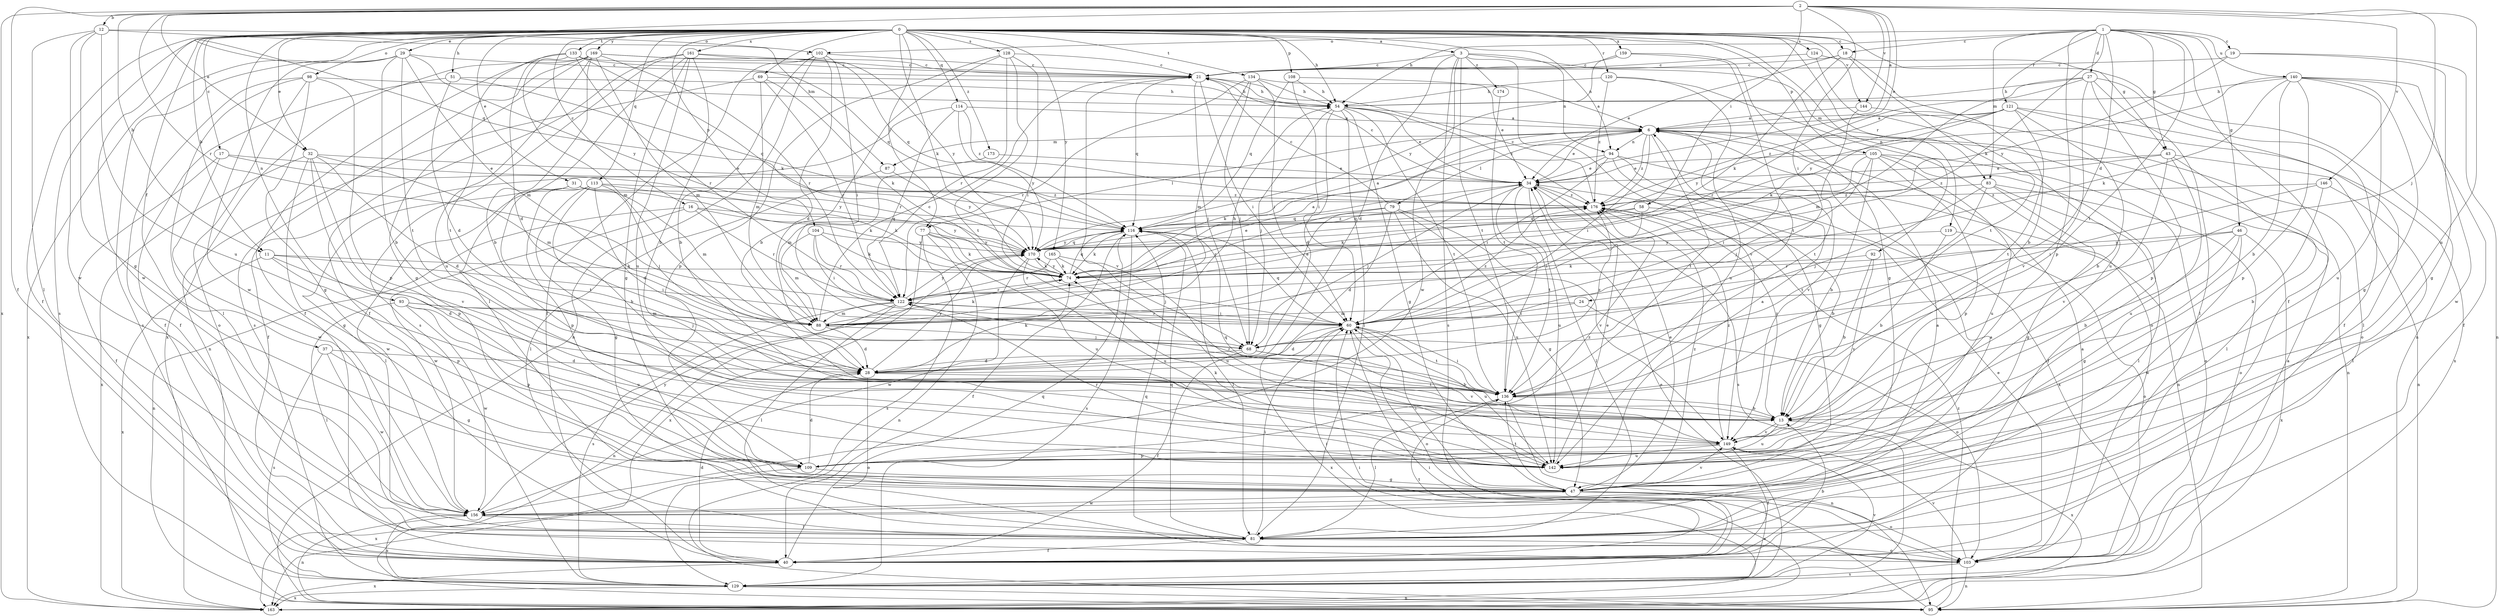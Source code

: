 strict digraph  {
0;
1;
2;
3;
6;
11;
12;
13;
16;
17;
18;
19;
21;
24;
27;
28;
29;
31;
32;
34;
37;
40;
43;
46;
47;
51;
54;
58;
60;
68;
69;
74;
77;
79;
81;
83;
87;
88;
92;
93;
94;
95;
98;
102;
103;
104;
105;
108;
109;
113;
114;
116;
119;
120;
121;
122;
124;
128;
129;
133;
134;
136;
140;
142;
144;
146;
149;
156;
159;
161;
163;
165;
169;
170;
173;
174;
176;
0 -> 3  [label=a];
0 -> 11  [label=b];
0 -> 16  [label=c];
0 -> 17  [label=c];
0 -> 18  [label=c];
0 -> 29  [label=e];
0 -> 31  [label=e];
0 -> 32  [label=e];
0 -> 37  [label=f];
0 -> 40  [label=f];
0 -> 43  [label=g];
0 -> 51  [label=h];
0 -> 54  [label=h];
0 -> 69  [label=k];
0 -> 74  [label=k];
0 -> 77  [label=l];
0 -> 92  [label=n];
0 -> 93  [label=n];
0 -> 94  [label=n];
0 -> 98  [label=o];
0 -> 104  [label=p];
0 -> 105  [label=p];
0 -> 108  [label=p];
0 -> 113  [label=q];
0 -> 114  [label=q];
0 -> 119  [label=r];
0 -> 120  [label=r];
0 -> 124  [label=s];
0 -> 128  [label=s];
0 -> 129  [label=s];
0 -> 133  [label=t];
0 -> 134  [label=t];
0 -> 144  [label=v];
0 -> 156  [label=w];
0 -> 159  [label=x];
0 -> 161  [label=x];
0 -> 165  [label=y];
0 -> 169  [label=y];
0 -> 173  [label=z];
1 -> 18  [label=c];
1 -> 19  [label=c];
1 -> 24  [label=d];
1 -> 27  [label=d];
1 -> 40  [label=f];
1 -> 43  [label=g];
1 -> 46  [label=g];
1 -> 54  [label=h];
1 -> 74  [label=k];
1 -> 83  [label=m];
1 -> 102  [label=o];
1 -> 109  [label=p];
1 -> 121  [label=r];
1 -> 136  [label=t];
1 -> 140  [label=u];
2 -> 6  [label=a];
2 -> 11  [label=b];
2 -> 12  [label=b];
2 -> 32  [label=e];
2 -> 34  [label=e];
2 -> 40  [label=f];
2 -> 58  [label=i];
2 -> 60  [label=i];
2 -> 68  [label=j];
2 -> 116  [label=q];
2 -> 122  [label=r];
2 -> 142  [label=u];
2 -> 144  [label=v];
2 -> 146  [label=v];
2 -> 163  [label=x];
3 -> 21  [label=c];
3 -> 28  [label=d];
3 -> 83  [label=m];
3 -> 94  [label=n];
3 -> 129  [label=s];
3 -> 136  [label=t];
3 -> 149  [label=v];
3 -> 156  [label=w];
3 -> 174  [label=z];
6 -> 34  [label=e];
6 -> 60  [label=i];
6 -> 77  [label=l];
6 -> 79  [label=l];
6 -> 87  [label=m];
6 -> 94  [label=n];
6 -> 95  [label=n];
6 -> 136  [label=t];
6 -> 149  [label=v];
6 -> 176  [label=z];
11 -> 28  [label=d];
11 -> 60  [label=i];
11 -> 74  [label=k];
11 -> 109  [label=p];
11 -> 163  [label=x];
12 -> 47  [label=g];
12 -> 81  [label=l];
12 -> 87  [label=m];
12 -> 102  [label=o];
12 -> 142  [label=u];
12 -> 156  [label=w];
13 -> 142  [label=u];
13 -> 149  [label=v];
13 -> 163  [label=x];
13 -> 176  [label=z];
16 -> 95  [label=n];
16 -> 116  [label=q];
16 -> 122  [label=r];
16 -> 156  [label=w];
16 -> 170  [label=y];
17 -> 34  [label=e];
17 -> 40  [label=f];
17 -> 156  [label=w];
17 -> 170  [label=y];
18 -> 13  [label=b];
18 -> 21  [label=c];
18 -> 34  [label=e];
18 -> 74  [label=k];
18 -> 136  [label=t];
19 -> 21  [label=c];
19 -> 47  [label=g];
19 -> 95  [label=n];
19 -> 170  [label=y];
21 -> 54  [label=h];
21 -> 60  [label=i];
21 -> 68  [label=j];
21 -> 116  [label=q];
21 -> 149  [label=v];
24 -> 60  [label=i];
24 -> 88  [label=m];
24 -> 103  [label=o];
27 -> 40  [label=f];
27 -> 54  [label=h];
27 -> 81  [label=l];
27 -> 88  [label=m];
27 -> 109  [label=p];
27 -> 122  [label=r];
27 -> 149  [label=v];
28 -> 74  [label=k];
28 -> 103  [label=o];
28 -> 136  [label=t];
28 -> 170  [label=y];
28 -> 176  [label=z];
29 -> 13  [label=b];
29 -> 21  [label=c];
29 -> 88  [label=m];
29 -> 129  [label=s];
29 -> 136  [label=t];
29 -> 156  [label=w];
29 -> 163  [label=x];
29 -> 170  [label=y];
31 -> 74  [label=k];
31 -> 81  [label=l];
31 -> 88  [label=m];
31 -> 136  [label=t];
31 -> 176  [label=z];
32 -> 28  [label=d];
32 -> 34  [label=e];
32 -> 47  [label=g];
32 -> 88  [label=m];
32 -> 109  [label=p];
32 -> 149  [label=v];
32 -> 163  [label=x];
34 -> 21  [label=c];
34 -> 68  [label=j];
34 -> 81  [label=l];
34 -> 129  [label=s];
34 -> 136  [label=t];
34 -> 142  [label=u];
34 -> 176  [label=z];
37 -> 28  [label=d];
37 -> 47  [label=g];
37 -> 129  [label=s];
37 -> 156  [label=w];
40 -> 13  [label=b];
40 -> 28  [label=d];
40 -> 60  [label=i];
40 -> 116  [label=q];
40 -> 136  [label=t];
40 -> 163  [label=x];
43 -> 34  [label=e];
43 -> 81  [label=l];
43 -> 95  [label=n];
43 -> 142  [label=u];
43 -> 149  [label=v];
43 -> 176  [label=z];
46 -> 13  [label=b];
46 -> 47  [label=g];
46 -> 122  [label=r];
46 -> 156  [label=w];
46 -> 163  [label=x];
46 -> 170  [label=y];
47 -> 34  [label=e];
47 -> 60  [label=i];
47 -> 103  [label=o];
47 -> 129  [label=s];
47 -> 136  [label=t];
47 -> 149  [label=v];
47 -> 156  [label=w];
47 -> 176  [label=z];
51 -> 28  [label=d];
51 -> 40  [label=f];
51 -> 54  [label=h];
51 -> 116  [label=q];
54 -> 6  [label=a];
54 -> 28  [label=d];
54 -> 34  [label=e];
54 -> 47  [label=g];
54 -> 68  [label=j];
54 -> 81  [label=l];
54 -> 136  [label=t];
54 -> 176  [label=z];
58 -> 13  [label=b];
58 -> 60  [label=i];
58 -> 74  [label=k];
58 -> 116  [label=q];
60 -> 28  [label=d];
60 -> 103  [label=o];
60 -> 116  [label=q];
60 -> 122  [label=r];
60 -> 136  [label=t];
60 -> 142  [label=u];
60 -> 163  [label=x];
60 -> 176  [label=z];
68 -> 13  [label=b];
68 -> 28  [label=d];
68 -> 40  [label=f];
68 -> 149  [label=v];
69 -> 54  [label=h];
69 -> 74  [label=k];
69 -> 88  [label=m];
69 -> 95  [label=n];
69 -> 122  [label=r];
74 -> 6  [label=a];
74 -> 34  [label=e];
74 -> 116  [label=q];
74 -> 122  [label=r];
74 -> 170  [label=y];
77 -> 74  [label=k];
77 -> 95  [label=n];
77 -> 129  [label=s];
77 -> 142  [label=u];
77 -> 163  [label=x];
77 -> 170  [label=y];
79 -> 21  [label=c];
79 -> 28  [label=d];
79 -> 47  [label=g];
79 -> 116  [label=q];
79 -> 122  [label=r];
79 -> 142  [label=u];
79 -> 149  [label=v];
81 -> 6  [label=a];
81 -> 40  [label=f];
81 -> 60  [label=i];
81 -> 103  [label=o];
81 -> 116  [label=q];
83 -> 47  [label=g];
83 -> 68  [label=j];
83 -> 81  [label=l];
83 -> 103  [label=o];
83 -> 136  [label=t];
83 -> 176  [label=z];
87 -> 81  [label=l];
87 -> 170  [label=y];
88 -> 21  [label=c];
88 -> 28  [label=d];
88 -> 34  [label=e];
88 -> 54  [label=h];
88 -> 68  [label=j];
88 -> 74  [label=k];
92 -> 13  [label=b];
92 -> 74  [label=k];
92 -> 149  [label=v];
93 -> 68  [label=j];
93 -> 81  [label=l];
93 -> 88  [label=m];
93 -> 109  [label=p];
93 -> 142  [label=u];
93 -> 156  [label=w];
94 -> 34  [label=e];
94 -> 47  [label=g];
94 -> 60  [label=i];
94 -> 74  [label=k];
94 -> 95  [label=n];
94 -> 163  [label=x];
95 -> 60  [label=i];
95 -> 176  [label=z];
98 -> 40  [label=f];
98 -> 47  [label=g];
98 -> 54  [label=h];
98 -> 81  [label=l];
98 -> 103  [label=o];
98 -> 109  [label=p];
102 -> 13  [label=b];
102 -> 21  [label=c];
102 -> 28  [label=d];
102 -> 40  [label=f];
102 -> 60  [label=i];
102 -> 95  [label=n];
103 -> 6  [label=a];
103 -> 34  [label=e];
103 -> 95  [label=n];
103 -> 116  [label=q];
103 -> 129  [label=s];
103 -> 149  [label=v];
104 -> 60  [label=i];
104 -> 74  [label=k];
104 -> 88  [label=m];
104 -> 122  [label=r];
104 -> 170  [label=y];
105 -> 13  [label=b];
105 -> 34  [label=e];
105 -> 40  [label=f];
105 -> 60  [label=i];
105 -> 68  [label=j];
105 -> 103  [label=o];
105 -> 109  [label=p];
105 -> 142  [label=u];
108 -> 34  [label=e];
108 -> 54  [label=h];
108 -> 60  [label=i];
108 -> 116  [label=q];
109 -> 28  [label=d];
109 -> 47  [label=g];
109 -> 163  [label=x];
109 -> 176  [label=z];
113 -> 13  [label=b];
113 -> 28  [label=d];
113 -> 47  [label=g];
113 -> 68  [label=j];
113 -> 74  [label=k];
113 -> 109  [label=p];
113 -> 156  [label=w];
113 -> 176  [label=z];
114 -> 6  [label=a];
114 -> 40  [label=f];
114 -> 122  [label=r];
114 -> 170  [label=y];
114 -> 176  [label=z];
116 -> 6  [label=a];
116 -> 40  [label=f];
116 -> 74  [label=k];
116 -> 81  [label=l];
116 -> 129  [label=s];
116 -> 170  [label=y];
116 -> 176  [label=z];
119 -> 13  [label=b];
119 -> 103  [label=o];
119 -> 170  [label=y];
120 -> 54  [label=h];
120 -> 103  [label=o];
120 -> 142  [label=u];
120 -> 176  [label=z];
121 -> 6  [label=a];
121 -> 13  [label=b];
121 -> 74  [label=k];
121 -> 81  [label=l];
121 -> 136  [label=t];
121 -> 163  [label=x];
121 -> 170  [label=y];
121 -> 176  [label=z];
122 -> 60  [label=i];
122 -> 81  [label=l];
122 -> 88  [label=m];
122 -> 95  [label=n];
122 -> 129  [label=s];
122 -> 170  [label=y];
124 -> 21  [label=c];
124 -> 95  [label=n];
124 -> 142  [label=u];
128 -> 13  [label=b];
128 -> 21  [label=c];
128 -> 60  [label=i];
128 -> 109  [label=p];
128 -> 122  [label=r];
128 -> 136  [label=t];
129 -> 6  [label=a];
129 -> 34  [label=e];
129 -> 95  [label=n];
129 -> 149  [label=v];
129 -> 163  [label=x];
133 -> 21  [label=c];
133 -> 28  [label=d];
133 -> 74  [label=k];
133 -> 88  [label=m];
133 -> 116  [label=q];
133 -> 122  [label=r];
133 -> 136  [label=t];
134 -> 6  [label=a];
134 -> 54  [label=h];
134 -> 60  [label=i];
134 -> 68  [label=j];
134 -> 88  [label=m];
134 -> 122  [label=r];
136 -> 13  [label=b];
136 -> 60  [label=i];
136 -> 81  [label=l];
136 -> 95  [label=n];
136 -> 122  [label=r];
140 -> 13  [label=b];
140 -> 40  [label=f];
140 -> 47  [label=g];
140 -> 54  [label=h];
140 -> 74  [label=k];
140 -> 109  [label=p];
140 -> 142  [label=u];
140 -> 156  [label=w];
140 -> 170  [label=y];
142 -> 6  [label=a];
142 -> 34  [label=e];
142 -> 74  [label=k];
142 -> 122  [label=r];
144 -> 6  [label=a];
144 -> 103  [label=o];
144 -> 136  [label=t];
146 -> 13  [label=b];
146 -> 60  [label=i];
146 -> 81  [label=l];
146 -> 176  [label=z];
149 -> 40  [label=f];
149 -> 109  [label=p];
149 -> 116  [label=q];
149 -> 142  [label=u];
149 -> 176  [label=z];
156 -> 6  [label=a];
156 -> 81  [label=l];
156 -> 95  [label=n];
156 -> 129  [label=s];
156 -> 170  [label=y];
159 -> 21  [label=c];
159 -> 47  [label=g];
159 -> 136  [label=t];
159 -> 170  [label=y];
161 -> 13  [label=b];
161 -> 21  [label=c];
161 -> 40  [label=f];
161 -> 47  [label=g];
161 -> 81  [label=l];
161 -> 129  [label=s];
161 -> 142  [label=u];
161 -> 170  [label=y];
163 -> 60  [label=i];
165 -> 68  [label=j];
165 -> 74  [label=k];
165 -> 122  [label=r];
165 -> 142  [label=u];
169 -> 13  [label=b];
169 -> 21  [label=c];
169 -> 40  [label=f];
169 -> 47  [label=g];
169 -> 88  [label=m];
169 -> 116  [label=q];
169 -> 122  [label=r];
169 -> 129  [label=s];
169 -> 142  [label=u];
169 -> 163  [label=x];
170 -> 74  [label=k];
170 -> 116  [label=q];
170 -> 142  [label=u];
170 -> 156  [label=w];
173 -> 34  [label=e];
173 -> 88  [label=m];
174 -> 136  [label=t];
176 -> 21  [label=c];
176 -> 116  [label=q];
}
